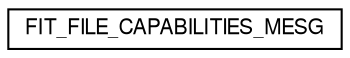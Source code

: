 digraph "Graphical Class Hierarchy"
{
  edge [fontname="FreeSans",fontsize="10",labelfontname="FreeSans",labelfontsize="10"];
  node [fontname="FreeSans",fontsize="10",shape=record];
  rankdir="LR";
  Node1 [label="FIT_FILE_CAPABILITIES_MESG",height=0.2,width=0.4,color="black", fillcolor="white", style="filled",URL="$struct_f_i_t___f_i_l_e___c_a_p_a_b_i_l_i_t_i_e_s___m_e_s_g.html"];
}
